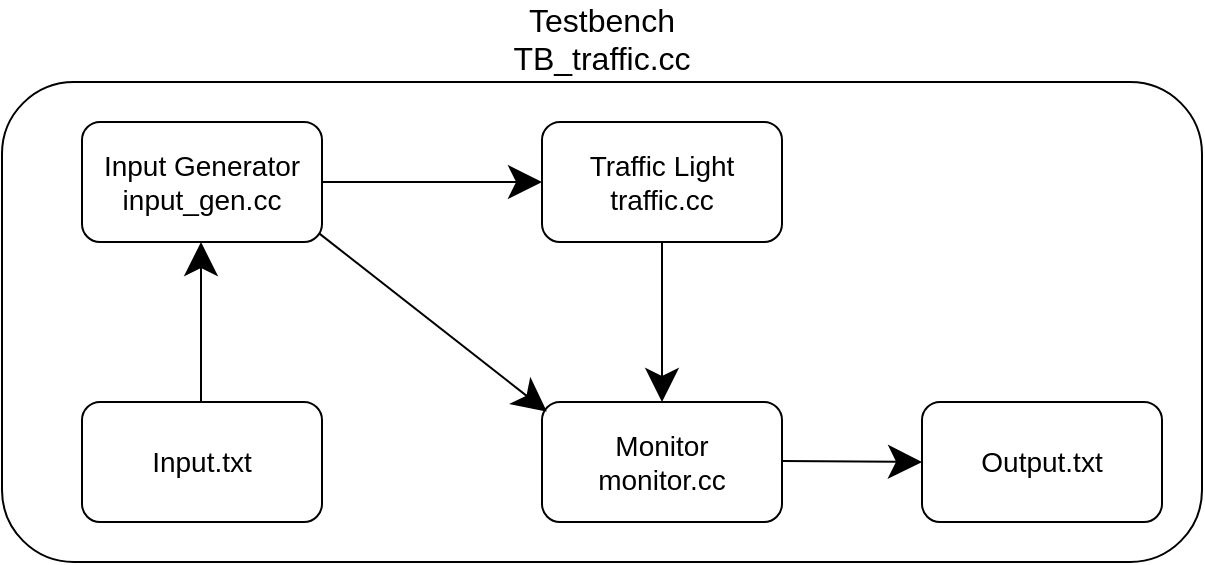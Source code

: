 <mxfile version="16.5.6" type="device"><diagram id="wD03oLin8lPPI4V7J5uZ" name="Page-1"><mxGraphModel dx="886" dy="462" grid="1" gridSize="10" guides="1" tooltips="1" connect="1" arrows="1" fold="1" page="1" pageScale="1" pageWidth="827" pageHeight="1169" math="0" shadow="0"><root><mxCell id="0"/><mxCell id="1" parent="0"/><mxCell id="dPCq6UIJ3eGoKe5OXVsM-2" value="&lt;font style=&quot;font-size: 16px&quot;&gt;Testbench&lt;br&gt;TB_traffic.cc&lt;br&gt;&lt;/font&gt;" style="rounded=1;whiteSpace=wrap;html=1;hachureGap=4;pointerEvents=0;align=center;labelPosition=center;verticalLabelPosition=top;verticalAlign=bottom;" parent="1" vertex="1"><mxGeometry x="240" y="210" width="600" height="240" as="geometry"/></mxCell><mxCell id="dPCq6UIJ3eGoKe5OXVsM-1" value="&lt;font style=&quot;font-size: 14px&quot;&gt;Traffic Light&lt;br&gt;traffic.cc&lt;/font&gt;" style="rounded=1;whiteSpace=wrap;html=1;hachureGap=4;pointerEvents=0;" parent="1" vertex="1"><mxGeometry x="510" y="230" width="120" height="60" as="geometry"/></mxCell><mxCell id="dPCq6UIJ3eGoKe5OXVsM-3" value="&lt;font style=&quot;font-size: 14px&quot;&gt;Input Generator&lt;br&gt;input_gen.cc&lt;/font&gt;" style="rounded=1;whiteSpace=wrap;html=1;hachureGap=4;pointerEvents=0;" parent="1" vertex="1"><mxGeometry x="280" y="230" width="120" height="60" as="geometry"/></mxCell><mxCell id="dPCq6UIJ3eGoKe5OXVsM-4" value="&lt;font style=&quot;font-size: 14px&quot;&gt;Monitor&lt;br&gt;monitor.cc&lt;/font&gt;" style="rounded=1;whiteSpace=wrap;html=1;hachureGap=4;pointerEvents=0;" parent="1" vertex="1"><mxGeometry x="510" y="370" width="120" height="60" as="geometry"/></mxCell><mxCell id="dPCq6UIJ3eGoKe5OXVsM-8" value="" style="endArrow=classic;html=1;startSize=14;endSize=14;sourcePerimeterSpacing=8;targetPerimeterSpacing=8;" parent="1" edge="1"><mxGeometry width="50" height="50" relative="1" as="geometry"><mxPoint x="400" y="260" as="sourcePoint"/><mxPoint x="510" y="260" as="targetPoint"/></mxGeometry></mxCell><mxCell id="dPCq6UIJ3eGoKe5OXVsM-10" value="" style="endArrow=classic;html=1;startSize=14;endSize=14;sourcePerimeterSpacing=8;targetPerimeterSpacing=8;exitX=0.988;exitY=0.928;exitDx=0;exitDy=0;exitPerimeter=0;entryX=0.02;entryY=0.08;entryDx=0;entryDy=0;entryPerimeter=0;" parent="1" edge="1" target="dPCq6UIJ3eGoKe5OXVsM-4" source="dPCq6UIJ3eGoKe5OXVsM-3"><mxGeometry width="50" height="50" relative="1" as="geometry"><mxPoint x="430" y="310" as="sourcePoint"/><mxPoint x="550" y="400" as="targetPoint"/></mxGeometry></mxCell><mxCell id="dPCq6UIJ3eGoKe5OXVsM-12" value="" style="endArrow=classic;html=1;startSize=14;endSize=14;sourcePerimeterSpacing=8;targetPerimeterSpacing=8;" parent="1" edge="1"><mxGeometry width="50" height="50" relative="1" as="geometry"><mxPoint x="570" y="290" as="sourcePoint"/><mxPoint x="570" y="370" as="targetPoint"/></mxGeometry></mxCell><mxCell id="dPCq6UIJ3eGoKe5OXVsM-15" value="&lt;font style=&quot;font-size: 14px&quot;&gt;Input.txt&lt;/font&gt;" style="rounded=1;whiteSpace=wrap;html=1;hachureGap=4;pointerEvents=0;align=center;" parent="1" vertex="1"><mxGeometry x="280" y="370" width="120" height="60" as="geometry"/></mxCell><mxCell id="dPCq6UIJ3eGoKe5OXVsM-17" value="" style="endArrow=classic;html=1;startSize=14;endSize=14;sourcePerimeterSpacing=8;targetPerimeterSpacing=8;" parent="1" edge="1"><mxGeometry width="50" height="50" relative="1" as="geometry"><mxPoint x="339.5" y="370" as="sourcePoint"/><mxPoint x="339.5" y="290" as="targetPoint"/></mxGeometry></mxCell><mxCell id="dPCq6UIJ3eGoKe5OXVsM-19" value="&lt;font style=&quot;font-size: 14px&quot;&gt;Output.txt&lt;/font&gt;" style="rounded=1;whiteSpace=wrap;html=1;hachureGap=4;pointerEvents=0;align=center;" parent="1" vertex="1"><mxGeometry x="700" y="370" width="120" height="60" as="geometry"/></mxCell><mxCell id="dPCq6UIJ3eGoKe5OXVsM-20" value="" style="endArrow=classic;html=1;startSize=14;endSize=14;sourcePerimeterSpacing=8;targetPerimeterSpacing=8;" parent="1" edge="1"><mxGeometry width="50" height="50" relative="1" as="geometry"><mxPoint x="630" y="399.5" as="sourcePoint"/><mxPoint x="700" y="400" as="targetPoint"/></mxGeometry></mxCell></root></mxGraphModel></diagram></mxfile>